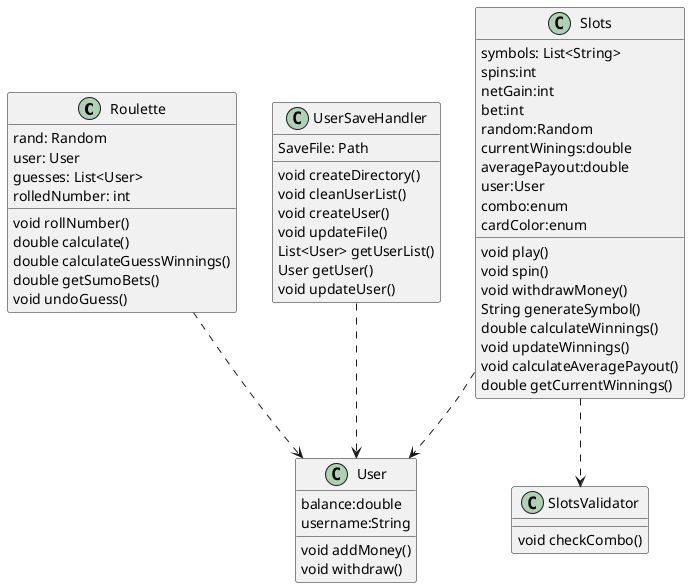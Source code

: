 @startuml

Class Roulette {
    rand: Random
    user: User
    guesses: List<User>
    rolledNumber: int
    void rollNumber()
    double calculate()
    double calculateGuessWinnings()
    double getSumoBets()
    void undoGuess()
}

Class UserSaveHandler{
    SaveFile: Path
    void createDirectory()
    void cleanUserList()
    void createUser()
    void updateFile()
    List<User> getUserList()
    User getUser()
    void updateUser()
}

Class Slots {
    symbols: List<String>
    spins:int
    netGain:int
    bet:int
    random:Random
    currentWinings:double
    averagePayout:double
    user:User
    combo:enum
    cardColor:enum
    void play()
    void spin()
    void withdrawMoney()
    String generateSymbol()
    double calculateWinnings()
    void updateWinnings()
    void calculateAveragePayout()
    double getCurrentWinnings()
}

Class SlotsValidator{
    void checkCombo()
}

Class User {
    balance:double
    username:String
    void addMoney()
    void withdraw()
}

Roulette ..> User
UserSaveHandler ..> User
Slots ..> SlotsValidator
Slots ..> User

@enduml
